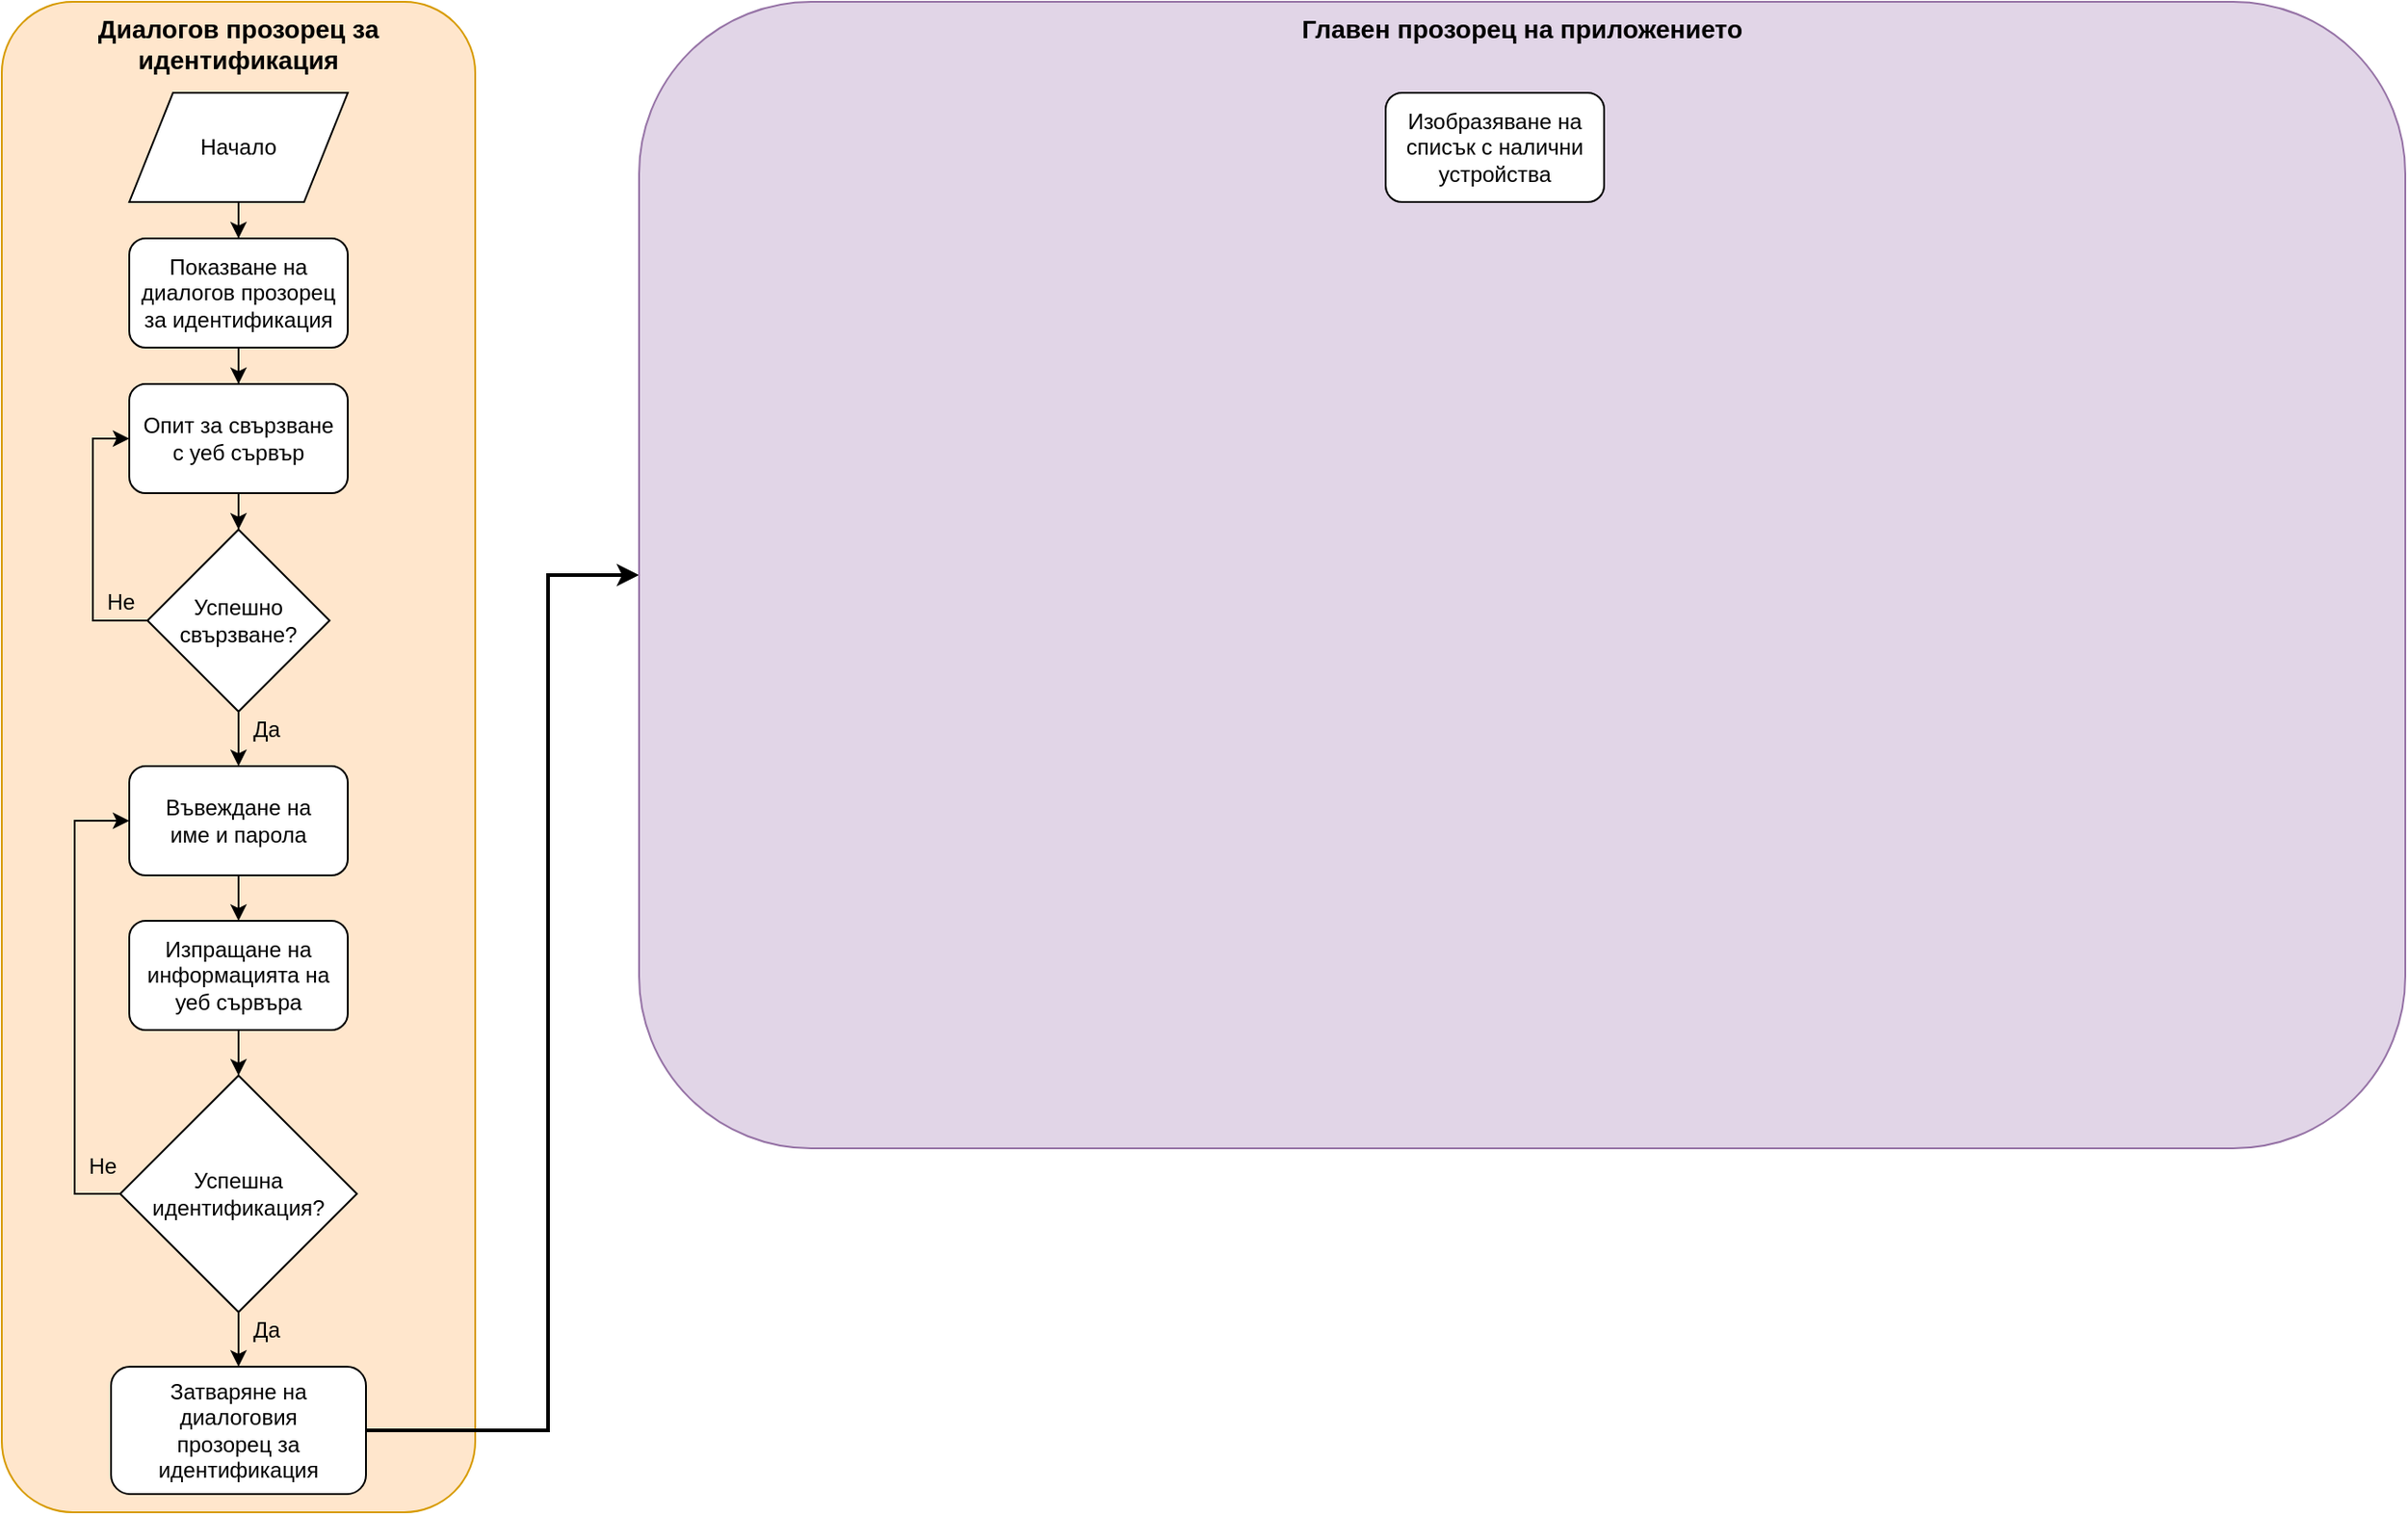 <mxfile version="12.7.4" type="device"><diagram id="zI6lfcJZvaM12TUqczS_" name="Page-1"><mxGraphModel dx="2500" dy="896" grid="1" gridSize="10" guides="1" tooltips="1" connect="1" arrows="1" fold="1" page="1" pageScale="1" pageWidth="827" pageHeight="1169" math="0" shadow="0"><root><mxCell id="0"/><mxCell id="1" parent="0"/><mxCell id="-FjTckWxb3Ycc5qxKG0s-1" value="Диалогов прозорец за идентификация" style="rounded=1;whiteSpace=wrap;html=1;fillColor=#ffe6cc;strokeColor=#d79b00;verticalAlign=top;fontStyle=1;fontSize=14;" vertex="1" parent="1"><mxGeometry x="-780" y="40" width="260" height="830" as="geometry"/></mxCell><mxCell id="-FjTckWxb3Ycc5qxKG0s-2" style="edgeStyle=orthogonalEdgeStyle;rounded=0;orthogonalLoop=1;jettySize=auto;html=1;entryX=0.5;entryY=0;entryDx=0;entryDy=0;" edge="1" parent="1" source="-FjTckWxb3Ycc5qxKG0s-3" target="-FjTckWxb3Ycc5qxKG0s-6"><mxGeometry relative="1" as="geometry"/></mxCell><mxCell id="-FjTckWxb3Ycc5qxKG0s-3" value="Показване на диалогов прозорец за идентификация" style="rounded=1;whiteSpace=wrap;html=1;" vertex="1" parent="1"><mxGeometry x="-710" y="170" width="120" height="60" as="geometry"/></mxCell><mxCell id="-FjTckWxb3Ycc5qxKG0s-4" style="edgeStyle=orthogonalEdgeStyle;rounded=0;orthogonalLoop=1;jettySize=auto;html=1;entryX=0.5;entryY=0;entryDx=0;entryDy=0;" edge="1" parent="1" source="-FjTckWxb3Ycc5qxKG0s-5" target="-FjTckWxb3Ycc5qxKG0s-3"><mxGeometry relative="1" as="geometry"/></mxCell><mxCell id="-FjTckWxb3Ycc5qxKG0s-5" value="Начало" style="shape=parallelogram;perimeter=parallelogramPerimeter;whiteSpace=wrap;html=1;" vertex="1" parent="1"><mxGeometry x="-710" y="90" width="120" height="60" as="geometry"/></mxCell><mxCell id="-FjTckWxb3Ycc5qxKG0s-9" style="edgeStyle=orthogonalEdgeStyle;rounded=0;orthogonalLoop=1;jettySize=auto;html=1;entryX=0.5;entryY=0;entryDx=0;entryDy=0;" edge="1" parent="1" source="-FjTckWxb3Ycc5qxKG0s-6" target="-FjTckWxb3Ycc5qxKG0s-8"><mxGeometry relative="1" as="geometry"/></mxCell><mxCell id="-FjTckWxb3Ycc5qxKG0s-6" value="Опит за свързване&lt;br&gt;с уеб сървър" style="rounded=1;whiteSpace=wrap;html=1;" vertex="1" parent="1"><mxGeometry x="-710" y="250" width="120" height="60" as="geometry"/></mxCell><mxCell id="-FjTckWxb3Ycc5qxKG0s-10" style="edgeStyle=orthogonalEdgeStyle;rounded=0;orthogonalLoop=1;jettySize=auto;html=1;entryX=0;entryY=0.5;entryDx=0;entryDy=0;exitX=0;exitY=0.5;exitDx=0;exitDy=0;" edge="1" parent="1" source="-FjTckWxb3Ycc5qxKG0s-8" target="-FjTckWxb3Ycc5qxKG0s-6"><mxGeometry relative="1" as="geometry"/></mxCell><mxCell id="-FjTckWxb3Ycc5qxKG0s-13" style="edgeStyle=orthogonalEdgeStyle;rounded=0;orthogonalLoop=1;jettySize=auto;html=1;entryX=0.5;entryY=0;entryDx=0;entryDy=0;" edge="1" parent="1" source="-FjTckWxb3Ycc5qxKG0s-8" target="-FjTckWxb3Ycc5qxKG0s-12"><mxGeometry relative="1" as="geometry"/></mxCell><mxCell id="-FjTckWxb3Ycc5qxKG0s-8" value="Успешно свързване?" style="rhombus;whiteSpace=wrap;html=1;" vertex="1" parent="1"><mxGeometry x="-700" y="330" width="100" height="100" as="geometry"/></mxCell><mxCell id="-FjTckWxb3Ycc5qxKG0s-11" value="Не&lt;span style=&quot;color: rgba(0 , 0 , 0 , 0) ; font-family: monospace ; font-size: 0px&quot;&gt;%3CmxGraphModel%3E%3Croot%3E%3CmxCell%20id%3D%220%22%2F%3E%3CmxCell%20id%3D%221%22%20parent%3D%220%22%2F%3E%3CmxCell%20id%3D%222%22%20value%3D%22%D0%94%D0%B0%22%20style%3D%22text%3Bhtml%3D1%3Balign%3Dcenter%3BverticalAlign%3Dmiddle%3Bresizable%3D0%3Bpoints%3D%5B%5D%3Bautosize%3D1%3B%22%20vertex%3D%221%22%20parent%3D%221%22%3E%3CmxGeometry%20x%3D%22370%22%20y%3D%22490%22%20width%3D%2230%22%20height%3D%2220%22%20as%3D%22geometry%22%2F%3E%3C%2FmxCell%3E%3C%2Froot%3E%3C%2FmxGraphModel%3E&lt;/span&gt;" style="text;html=1;align=center;verticalAlign=middle;resizable=0;points=[];autosize=1;" vertex="1" parent="1"><mxGeometry x="-730" y="360" width="30" height="20" as="geometry"/></mxCell><mxCell id="-FjTckWxb3Ycc5qxKG0s-17" style="edgeStyle=orthogonalEdgeStyle;rounded=0;orthogonalLoop=1;jettySize=auto;html=1;entryX=0.5;entryY=0;entryDx=0;entryDy=0;" edge="1" parent="1" source="-FjTckWxb3Ycc5qxKG0s-12" target="-FjTckWxb3Ycc5qxKG0s-15"><mxGeometry relative="1" as="geometry"/></mxCell><mxCell id="-FjTckWxb3Ycc5qxKG0s-12" value="Въвеждане на&lt;br&gt;име и парола" style="rounded=1;whiteSpace=wrap;html=1;" vertex="1" parent="1"><mxGeometry x="-710" y="460" width="120" height="60" as="geometry"/></mxCell><mxCell id="-FjTckWxb3Ycc5qxKG0s-14" value="Да" style="text;html=1;align=center;verticalAlign=middle;resizable=0;points=[];autosize=1;" vertex="1" parent="1"><mxGeometry x="-650" y="430" width="30" height="20" as="geometry"/></mxCell><mxCell id="-FjTckWxb3Ycc5qxKG0s-20" style="edgeStyle=orthogonalEdgeStyle;rounded=0;orthogonalLoop=1;jettySize=auto;html=1;entryX=0.5;entryY=0;entryDx=0;entryDy=0;" edge="1" parent="1" source="-FjTckWxb3Ycc5qxKG0s-15" target="-FjTckWxb3Ycc5qxKG0s-19"><mxGeometry relative="1" as="geometry"/></mxCell><mxCell id="-FjTckWxb3Ycc5qxKG0s-15" value="Изпращане на информацията на уеб сървъра" style="rounded=1;whiteSpace=wrap;html=1;" vertex="1" parent="1"><mxGeometry x="-710" y="545" width="120" height="60" as="geometry"/></mxCell><mxCell id="-FjTckWxb3Ycc5qxKG0s-21" style="edgeStyle=orthogonalEdgeStyle;rounded=0;orthogonalLoop=1;jettySize=auto;html=1;entryX=0;entryY=0.5;entryDx=0;entryDy=0;exitX=0;exitY=0.5;exitDx=0;exitDy=0;" edge="1" parent="1" source="-FjTckWxb3Ycc5qxKG0s-19" target="-FjTckWxb3Ycc5qxKG0s-12"><mxGeometry relative="1" as="geometry"><Array as="points"><mxPoint x="-740" y="695"/><mxPoint x="-740" y="490"/></Array></mxGeometry></mxCell><mxCell id="-FjTckWxb3Ycc5qxKG0s-25" style="edgeStyle=orthogonalEdgeStyle;rounded=0;orthogonalLoop=1;jettySize=auto;html=1;" edge="1" parent="1" source="-FjTckWxb3Ycc5qxKG0s-19" target="-FjTckWxb3Ycc5qxKG0s-24"><mxGeometry relative="1" as="geometry"/></mxCell><mxCell id="-FjTckWxb3Ycc5qxKG0s-19" value="Успешна идентификация?" style="rhombus;whiteSpace=wrap;html=1;" vertex="1" parent="1"><mxGeometry x="-715" y="630" width="130" height="130" as="geometry"/></mxCell><mxCell id="-FjTckWxb3Ycc5qxKG0s-22" value="Не&lt;span style=&quot;color: rgba(0 , 0 , 0 , 0) ; font-family: monospace ; font-size: 0px&quot;&gt;%3CmxGraphModel%3E%3Croot%3E%3CmxCell%20id%3D%220%22%2F%3E%3CmxCell%20id%3D%221%22%20parent%3D%220%22%2F%3E%3CmxCell%20id%3D%222%22%20value%3D%22%D0%94%D0%B0%22%20style%3D%22text%3Bhtml%3D1%3Balign%3Dcenter%3BverticalAlign%3Dmiddle%3Bresizable%3D0%3Bpoints%3D%5B%5D%3Bautosize%3D1%3B%22%20vertex%3D%221%22%20parent%3D%221%22%3E%3CmxGeometry%20x%3D%22370%22%20y%3D%22490%22%20width%3D%2230%22%20height%3D%2220%22%20as%3D%22geometry%22%2F%3E%3C%2FmxCell%3E%3C%2Froot%3E%3C%2FmxGraphModel%3E&lt;/span&gt;" style="text;html=1;align=center;verticalAlign=middle;resizable=0;points=[];autosize=1;" vertex="1" parent="1"><mxGeometry x="-740" y="670" width="30" height="20" as="geometry"/></mxCell><mxCell id="-FjTckWxb3Ycc5qxKG0s-27" style="edgeStyle=orthogonalEdgeStyle;rounded=0;orthogonalLoop=1;jettySize=auto;html=1;entryX=0;entryY=0.5;entryDx=0;entryDy=0;strokeWidth=2;exitX=1;exitY=0.5;exitDx=0;exitDy=0;" edge="1" parent="1" source="-FjTckWxb3Ycc5qxKG0s-24" target="-FjTckWxb3Ycc5qxKG0s-26"><mxGeometry relative="1" as="geometry"><Array as="points"><mxPoint x="-480" y="825"/><mxPoint x="-480" y="355"/></Array></mxGeometry></mxCell><mxCell id="-FjTckWxb3Ycc5qxKG0s-24" value="Затваряне на диалоговия&lt;br&gt;прозорец за идентификация" style="rounded=1;whiteSpace=wrap;html=1;" vertex="1" parent="1"><mxGeometry x="-720" y="790" width="140" height="70" as="geometry"/></mxCell><mxCell id="-FjTckWxb3Ycc5qxKG0s-26" value="Главен прозорец на приложението" style="rounded=1;whiteSpace=wrap;html=1;verticalAlign=top;fontStyle=1;fillColor=#e1d5e7;strokeColor=#9673a6;fontSize=14;" vertex="1" parent="1"><mxGeometry x="-430" y="40" width="970" height="630" as="geometry"/></mxCell><mxCell id="-FjTckWxb3Ycc5qxKG0s-28" value="Да" style="text;html=1;align=center;verticalAlign=middle;resizable=0;points=[];autosize=1;" vertex="1" parent="1"><mxGeometry x="-650" y="760" width="30" height="20" as="geometry"/></mxCell><mxCell id="-FjTckWxb3Ycc5qxKG0s-29" value="Изобразяване на списък с налични устройства" style="rounded=1;whiteSpace=wrap;html=1;" vertex="1" parent="1"><mxGeometry x="-20" y="90" width="120" height="60" as="geometry"/></mxCell></root></mxGraphModel></diagram></mxfile>